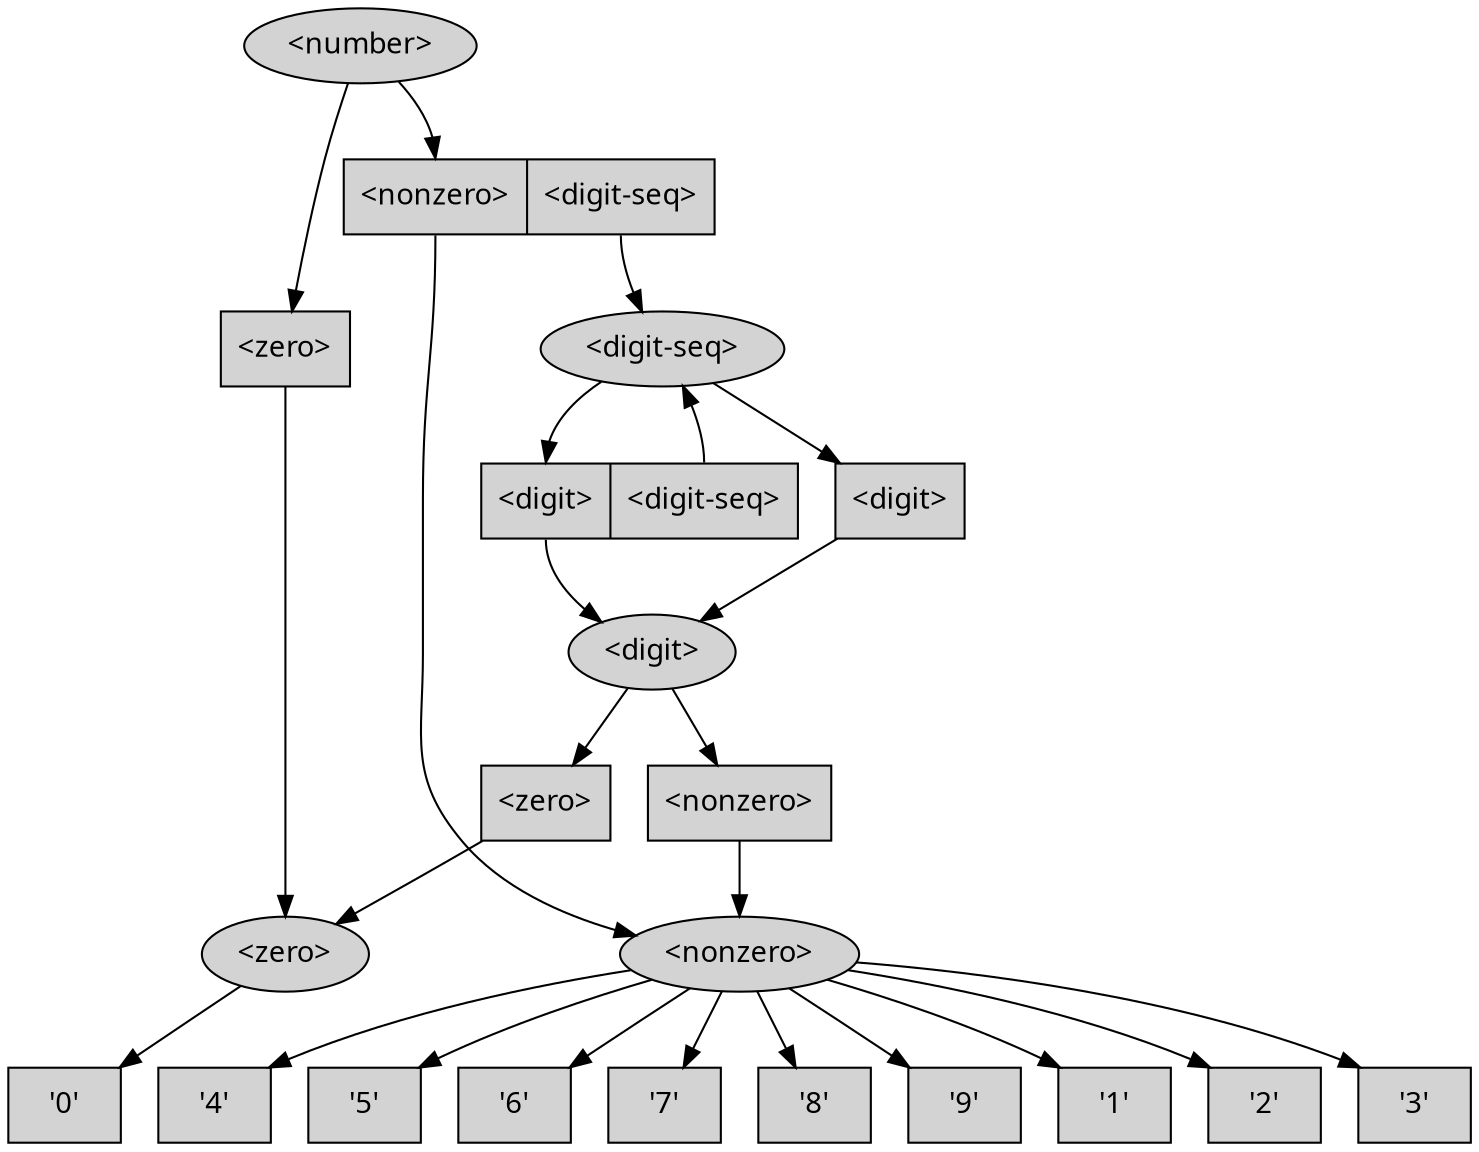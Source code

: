 digraph GrammarGraph {
    edge [fontname="PT Mono"];
    node [fontname="PT Mono"];
    root [shape="none",width=0,height=0,label=""];

    r0 [label="<number>",style="filled"];
    r1 [label="<zero>",style="filled"];
    r2 [label="<nonzero>",style="filled"];
    r3 [label="<digit-seq>",style="filled"];
    r4 [label="<digit>",style="filled"];
    r0e0 [label="<p0>\<zero\>",shape="record",style="filled"];
    r0e1 [label="<p0>\<nonzero\>|<p1>\<digit-seq\>",shape="record",style="filled"];
    r1e0 [label="<p0>'0'",shape="record",style="filled"];
    r2e0 [label="<p0>'1'",shape="record",style="filled"];
    r2e1 [label="<p0>'2'",shape="record",style="filled"];
    r2e2 [label="<p0>'3'",shape="record",style="filled"];
    r2e3 [label="<p0>'4'",shape="record",style="filled"];
    r2e4 [label="<p0>'5'",shape="record",style="filled"];
    r2e5 [label="<p0>'6'",shape="record",style="filled"];
    r2e6 [label="<p0>'7'",shape="record",style="filled"];
    r2e7 [label="<p0>'8'",shape="record",style="filled"];
    r2e8 [label="<p0>'9'",shape="record",style="filled"];
    r3e0 [label="<p0>\<digit\>",shape="record",style="filled"];
    r3e1 [label="<p0>\<digit\>|<p1>\<digit-seq\>",shape="record",style="filled"];
    r4e0 [label="<p0>\<zero\>",shape="record",style="filled"];
    r4e1 [label="<p0>\<nonzero\>",shape="record",style="filled"];
    r0->r0e0:p0;
    r0e0:p0->r1;
    r0->r0e1:p0;
    r0e1:p0->r2;
    r0e1:p1->r3;
    r1->r1e0:p0;
    r2->r2e0:p0;
    r2->r2e1:p0;
    r2->r2e2:p0;
    r2->r2e3:p0;
    r2->r2e4:p0;
    r2->r2e5:p0;
    r2->r2e6:p0;
    r2->r2e7:p0;
    r2->r2e8:p0;
    r3->r3e0:p0;
    r3e0:p0->r4;
    r3->r3e1:p0;
    r3e1:p0->r4;
    r3e1:p1->r3;
    r4->r4e0:p0;
    r4e0:p0->r1;
    r4->r4e1:p0;
    r4e1:p0->r2;
}
